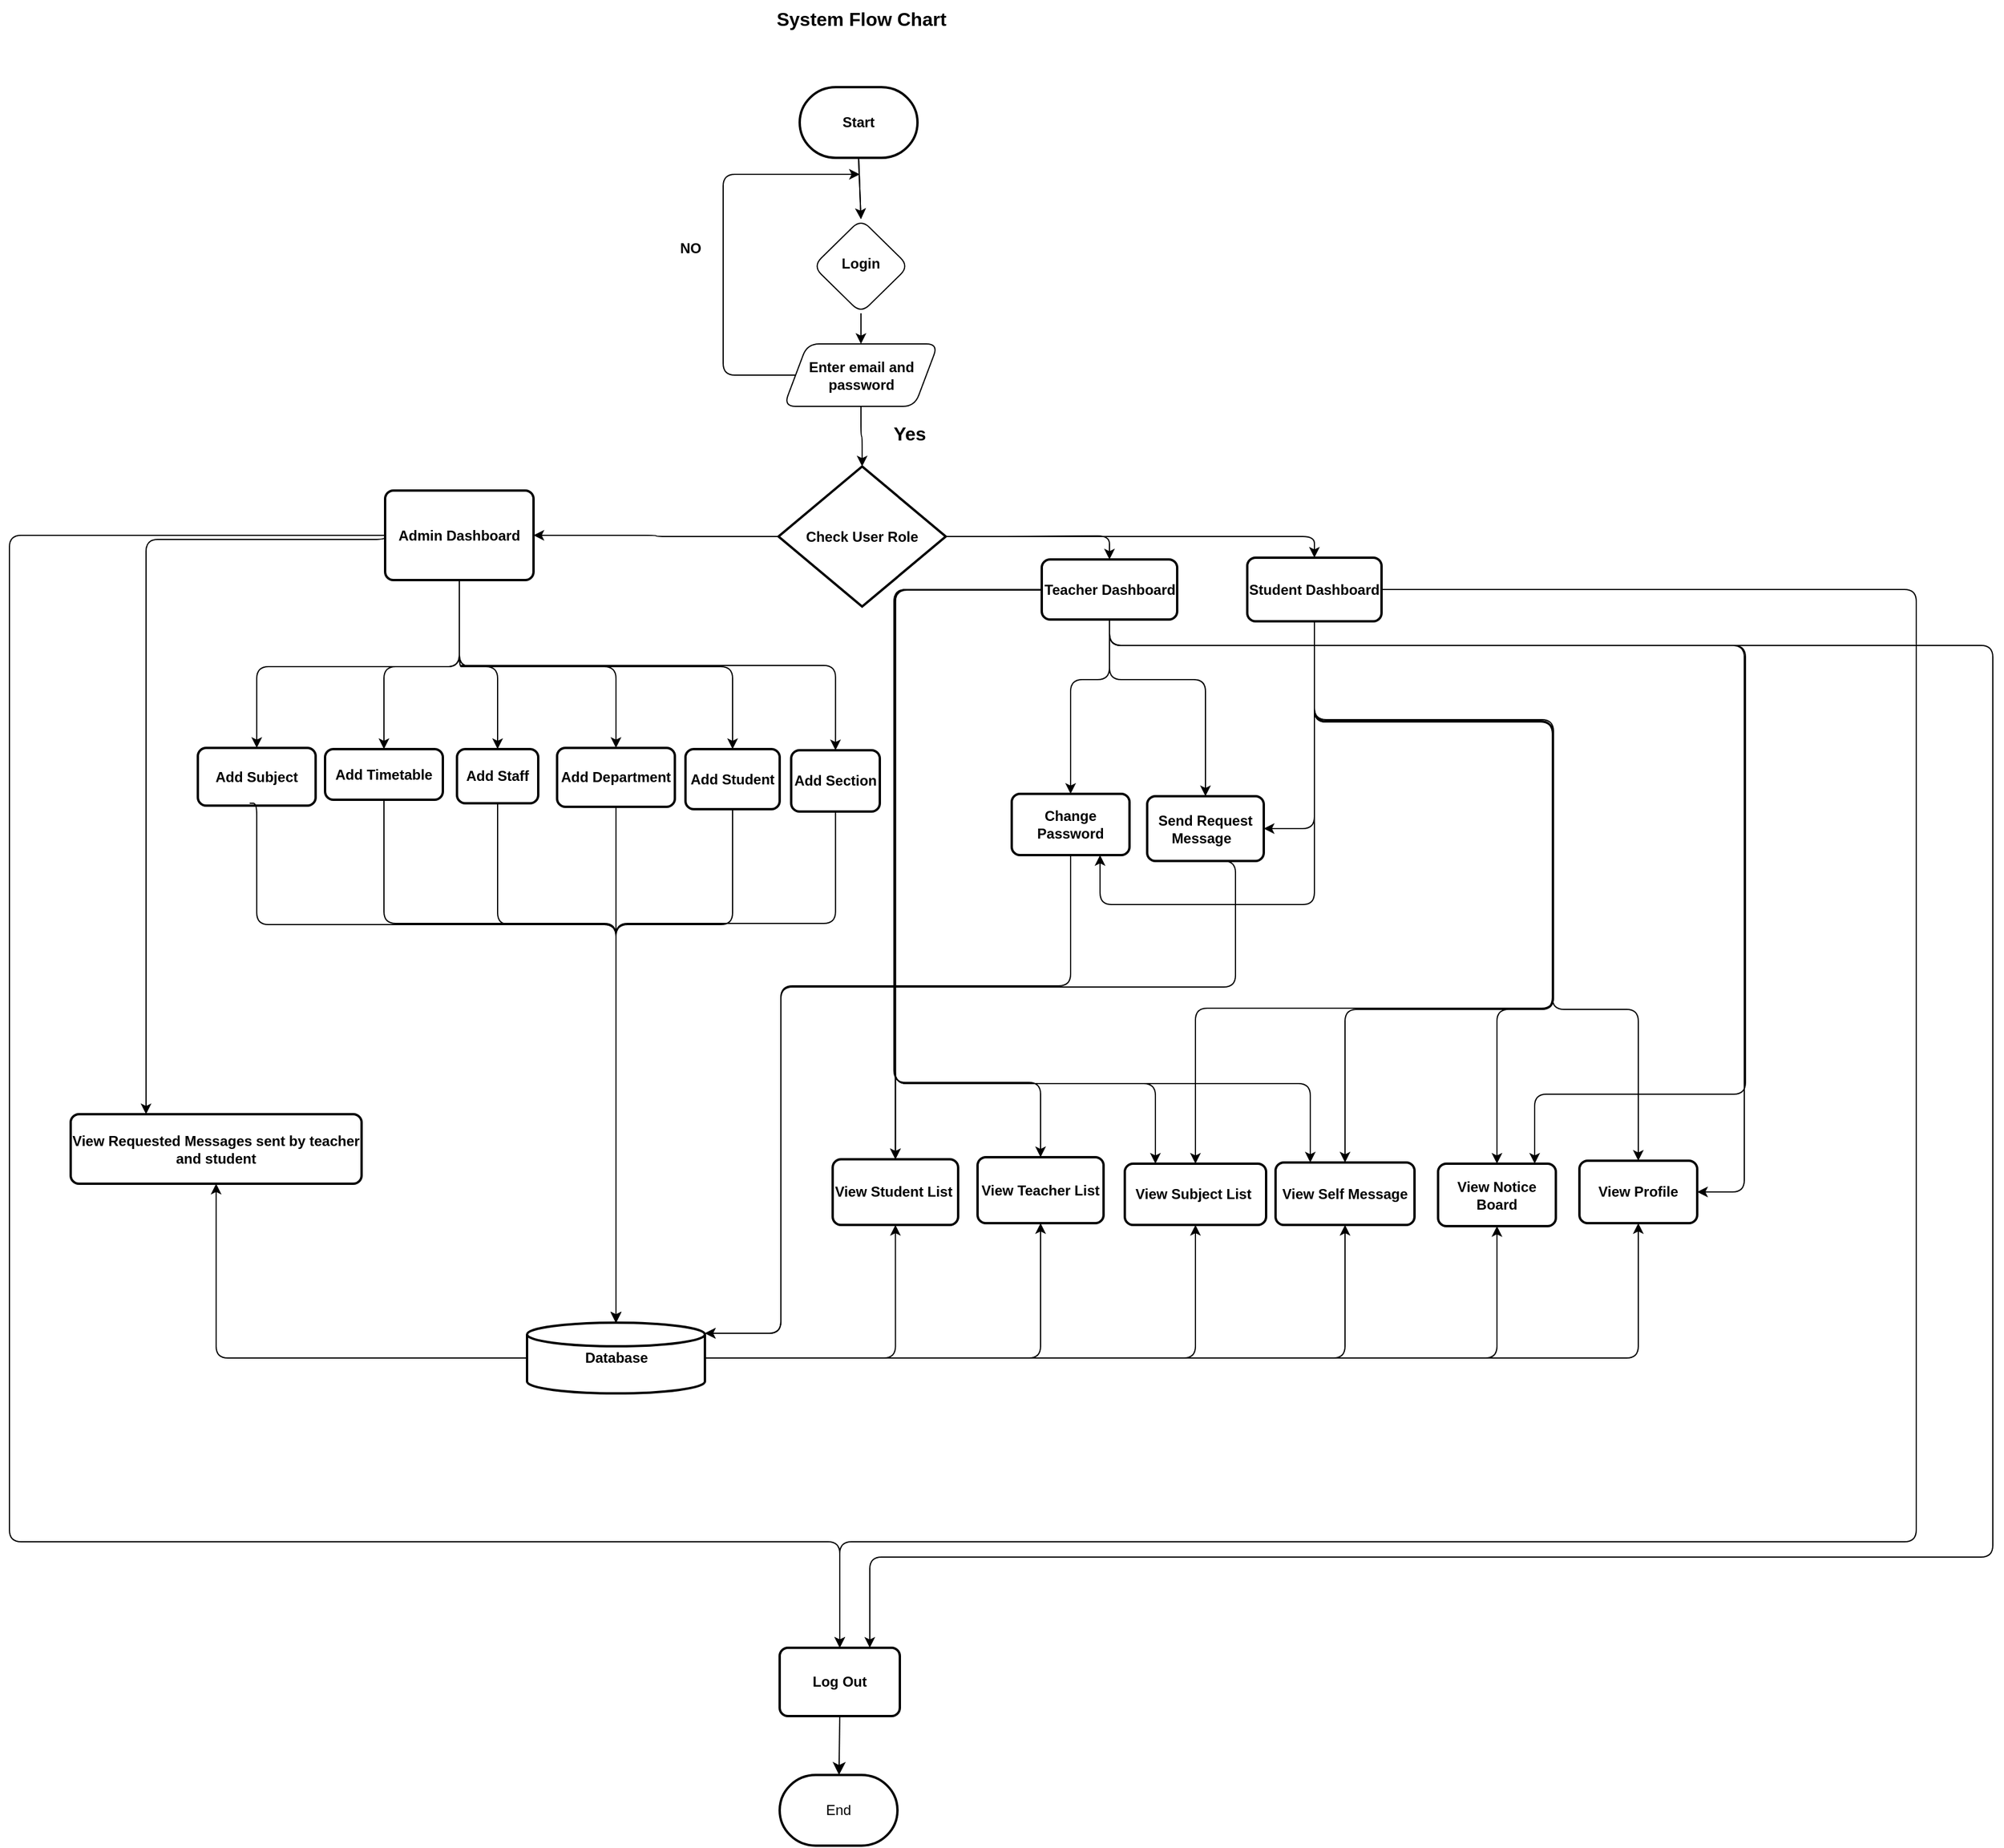 <mxfile version="24.7.12">
  <diagram id="C5RBs43oDa-KdzZeNtuy" name="Page-1">
    <mxGraphModel dx="3491" dy="2249" grid="0" gridSize="10" guides="0" tooltips="1" connect="1" arrows="1" fold="1" page="1" pageScale="1" pageWidth="827" pageHeight="1169" background="#FFFFFF" math="0" shadow="0">
      <root>
        <mxCell id="WIyWlLk6GJQsqaUBKTNV-0" />
        <mxCell id="WIyWlLk6GJQsqaUBKTNV-1" parent="WIyWlLk6GJQsqaUBKTNV-0" />
        <mxCell id="MO0tkaTq0orOsOtcq1J3-275" value="&lt;b&gt;View &lt;/b&gt;&lt;b style=&quot;background-color: initial;&quot;&gt;Notice Board&lt;/b&gt;" style="rounded=1;whiteSpace=wrap;html=1;absoluteArcSize=1;arcSize=14;strokeWidth=2;labelBackgroundColor=none;" parent="WIyWlLk6GJQsqaUBKTNV-1" vertex="1">
          <mxGeometry x="965" y="762" width="100" height="53" as="geometry" />
        </mxCell>
        <mxCell id="MO0tkaTq0orOsOtcq1J3-293" value="&lt;b&gt;Send Request Message&amp;nbsp;&amp;nbsp;&lt;/b&gt;" style="rounded=1;whiteSpace=wrap;html=1;absoluteArcSize=1;arcSize=14;strokeWidth=2;labelBackgroundColor=none;" parent="WIyWlLk6GJQsqaUBKTNV-1" vertex="1">
          <mxGeometry x="718" y="450" width="99" height="55" as="geometry" />
        </mxCell>
        <mxCell id="MO0tkaTq0orOsOtcq1J3-383" value="&lt;b&gt;System Flow Chart&lt;/b&gt;" style="text;html=1;align=center;verticalAlign=middle;resizable=0;points=[];autosize=1;strokeColor=none;fillColor=none;fontSize=16;labelBackgroundColor=none;rounded=1;" parent="WIyWlLk6GJQsqaUBKTNV-1" vertex="1">
          <mxGeometry x="394" y="-226" width="162" height="31" as="geometry" />
        </mxCell>
        <mxCell id="MO0tkaTq0orOsOtcq1J3-417" value="&lt;b&gt;Start&lt;/b&gt;" style="strokeWidth=2;html=1;shape=mxgraph.flowchart.terminator;whiteSpace=wrap;labelBackgroundColor=none;rounded=1;" parent="WIyWlLk6GJQsqaUBKTNV-1" vertex="1">
          <mxGeometry x="423" y="-152" width="100" height="60" as="geometry" />
        </mxCell>
        <mxCell id="MO0tkaTq0orOsOtcq1J3-418" style="edgeStyle=elbowEdgeStyle;rounded=1;orthogonalLoop=1;jettySize=auto;html=1;exitX=0;exitY=0.5;exitDx=0;exitDy=0;labelBackgroundColor=none;fontColor=default;" parent="WIyWlLk6GJQsqaUBKTNV-1" source="sPbHRIbu0C0vhqNKjJ3m-0" edge="1">
          <mxGeometry relative="1" as="geometry">
            <mxPoint x="474" y="-78" as="targetPoint" />
            <Array as="points">
              <mxPoint x="358" y="-7" />
            </Array>
            <mxPoint x="418" y="49" as="sourcePoint" />
          </mxGeometry>
        </mxCell>
        <mxCell id="sPbHRIbu0C0vhqNKjJ3m-26" style="edgeStyle=orthogonalEdgeStyle;rounded=1;orthogonalLoop=1;jettySize=auto;html=1;exitX=0.5;exitY=1;exitDx=0;exitDy=0;labelBackgroundColor=none;fontColor=default;" parent="WIyWlLk6GJQsqaUBKTNV-1" source="sPbHRIbu0C0vhqNKjJ3m-46" target="sPbHRIbu0C0vhqNKjJ3m-16" edge="1">
          <mxGeometry relative="1" as="geometry">
            <Array as="points">
              <mxPoint x="134" y="340" />
              <mxPoint x="-38" y="340" />
            </Array>
          </mxGeometry>
        </mxCell>
        <mxCell id="sPbHRIbu0C0vhqNKjJ3m-50" style="edgeStyle=orthogonalEdgeStyle;rounded=1;orthogonalLoop=1;jettySize=auto;html=1;exitX=0.5;exitY=1;exitDx=0;exitDy=0;entryX=0.5;entryY=0;entryDx=0;entryDy=0;labelBackgroundColor=none;fontColor=default;" parent="WIyWlLk6GJQsqaUBKTNV-1" source="MO0tkaTq0orOsOtcq1J3-419" target="sPbHRIbu0C0vhqNKjJ3m-0" edge="1">
          <mxGeometry relative="1" as="geometry" />
        </mxCell>
        <mxCell id="MO0tkaTq0orOsOtcq1J3-419" value="&lt;b&gt;Login&lt;/b&gt;" style="rhombus;whiteSpace=wrap;html=1;shadow=0;fontFamily=Helvetica;fontSize=12;align=center;strokeWidth=1;spacing=6;spacingTop=-4;labelBackgroundColor=none;rounded=1;" parent="WIyWlLk6GJQsqaUBKTNV-1" vertex="1">
          <mxGeometry x="434.25" y="-40" width="81.5" height="80" as="geometry" />
        </mxCell>
        <mxCell id="MO0tkaTq0orOsOtcq1J3-420" value="&lt;b&gt;NO&lt;/b&gt;" style="text;html=1;align=center;verticalAlign=middle;resizable=0;points=[];autosize=1;strokeColor=none;fillColor=none;labelBackgroundColor=none;rounded=1;" parent="WIyWlLk6GJQsqaUBKTNV-1" vertex="1">
          <mxGeometry x="310" y="-30" width="40" height="30" as="geometry" />
        </mxCell>
        <mxCell id="MO0tkaTq0orOsOtcq1J3-424" value="&lt;b&gt;Yes&lt;/b&gt;" style="text;html=1;align=center;verticalAlign=middle;resizable=0;points=[];autosize=1;strokeColor=none;fillColor=none;fontSize=16;labelBackgroundColor=none;rounded=1;" parent="WIyWlLk6GJQsqaUBKTNV-1" vertex="1">
          <mxGeometry x="490.5" y="127" width="50" height="30" as="geometry" />
        </mxCell>
        <mxCell id="MO0tkaTq0orOsOtcq1J3-426" value="&lt;div&gt;&lt;b&gt;View Requested Messages sent by teacher and student&lt;/b&gt;&lt;/div&gt;" style="rounded=1;whiteSpace=wrap;html=1;absoluteArcSize=1;arcSize=14;strokeWidth=2;labelBackgroundColor=none;" parent="WIyWlLk6GJQsqaUBKTNV-1" vertex="1">
          <mxGeometry x="-196" y="720" width="247" height="59" as="geometry" />
        </mxCell>
        <mxCell id="MO0tkaTq0orOsOtcq1J3-431" value="End" style="strokeWidth=2;html=1;shape=mxgraph.flowchart.terminator;whiteSpace=wrap;labelBackgroundColor=none;rounded=1;" parent="WIyWlLk6GJQsqaUBKTNV-1" vertex="1">
          <mxGeometry x="406" y="1281" width="100" height="60" as="geometry" />
        </mxCell>
        <mxCell id="IdnFITNTBJpxu61mEzwX-0" value="&lt;b&gt;Log Out&lt;/b&gt;" style="rounded=1;whiteSpace=wrap;html=1;absoluteArcSize=1;arcSize=14;strokeWidth=2;labelBackgroundColor=none;" parent="WIyWlLk6GJQsqaUBKTNV-1" vertex="1">
          <mxGeometry x="406" y="1173" width="102" height="58" as="geometry" />
        </mxCell>
        <mxCell id="IdnFITNTBJpxu61mEzwX-1" value="" style="endArrow=classic;html=1;rounded=1;fontSize=12;startSize=8;endSize=8;curved=1;exitX=0.5;exitY=1;exitDx=0;exitDy=0;labelBackgroundColor=none;fontColor=default;" parent="WIyWlLk6GJQsqaUBKTNV-1" source="IdnFITNTBJpxu61mEzwX-0" target="MO0tkaTq0orOsOtcq1J3-431" edge="1">
          <mxGeometry width="50" height="50" relative="1" as="geometry">
            <mxPoint x="516" y="980" as="sourcePoint" />
            <mxPoint x="566" y="930" as="targetPoint" />
          </mxGeometry>
        </mxCell>
        <mxCell id="sPbHRIbu0C0vhqNKjJ3m-0" value="&lt;b&gt;Enter email and password&lt;/b&gt;" style="shape=parallelogram;perimeter=parallelogramPerimeter;whiteSpace=wrap;html=1;fixedSize=1;labelBackgroundColor=none;rounded=1;" parent="WIyWlLk6GJQsqaUBKTNV-1" vertex="1">
          <mxGeometry x="409.5" y="66" width="131" height="53" as="geometry" />
        </mxCell>
        <mxCell id="sPbHRIbu0C0vhqNKjJ3m-1" value="" style="endArrow=classic;html=1;rounded=1;exitX=0.5;exitY=1;exitDx=0;exitDy=0;exitPerimeter=0;entryX=0.5;entryY=0;entryDx=0;entryDy=0;labelBackgroundColor=none;fontColor=default;" parent="WIyWlLk6GJQsqaUBKTNV-1" source="MO0tkaTq0orOsOtcq1J3-417" target="MO0tkaTq0orOsOtcq1J3-419" edge="1">
          <mxGeometry width="50" height="50" relative="1" as="geometry">
            <mxPoint x="598" y="-28" as="sourcePoint" />
            <mxPoint x="648" y="-78" as="targetPoint" />
          </mxGeometry>
        </mxCell>
        <mxCell id="sPbHRIbu0C0vhqNKjJ3m-2" value="" style="endArrow=classic;html=1;rounded=1;entryX=0.5;entryY=0;entryDx=0;entryDy=0;exitX=0.5;exitY=1;exitDx=0;exitDy=0;exitPerimeter=0;labelBackgroundColor=none;fontColor=default;" parent="WIyWlLk6GJQsqaUBKTNV-1" source="MO0tkaTq0orOsOtcq1J3-417" target="MO0tkaTq0orOsOtcq1J3-419" edge="1">
          <mxGeometry width="50" height="50" relative="1" as="geometry">
            <mxPoint x="598" y="42" as="sourcePoint" />
            <mxPoint x="648" y="-8" as="targetPoint" />
          </mxGeometry>
        </mxCell>
        <mxCell id="sPbHRIbu0C0vhqNKjJ3m-16" value="&lt;b&gt;Add Subject&lt;/b&gt;" style="rounded=1;whiteSpace=wrap;html=1;absoluteArcSize=1;arcSize=14;strokeWidth=2;labelBackgroundColor=none;" parent="WIyWlLk6GJQsqaUBKTNV-1" vertex="1">
          <mxGeometry x="-88" y="409" width="100" height="49" as="geometry" />
        </mxCell>
        <mxCell id="sPbHRIbu0C0vhqNKjJ3m-17" value="&lt;b&gt;Change Password&lt;/b&gt;" style="rounded=1;whiteSpace=wrap;html=1;absoluteArcSize=1;arcSize=14;strokeWidth=2;labelBackgroundColor=none;" parent="WIyWlLk6GJQsqaUBKTNV-1" vertex="1">
          <mxGeometry x="603" y="448" width="100" height="52" as="geometry" />
        </mxCell>
        <mxCell id="sPbHRIbu0C0vhqNKjJ3m-39" style="edgeStyle=orthogonalEdgeStyle;rounded=1;orthogonalLoop=1;jettySize=auto;html=1;exitX=1;exitY=0.5;exitDx=0;exitDy=0;exitPerimeter=0;entryX=0.5;entryY=1;entryDx=0;entryDy=0;labelBackgroundColor=none;fontColor=default;" parent="WIyWlLk6GJQsqaUBKTNV-1" source="sPbHRIbu0C0vhqNKjJ3m-18" target="sPbHRIbu0C0vhqNKjJ3m-24" edge="1">
          <mxGeometry relative="1" as="geometry" />
        </mxCell>
        <mxCell id="sPbHRIbu0C0vhqNKjJ3m-40" style="edgeStyle=orthogonalEdgeStyle;rounded=1;orthogonalLoop=1;jettySize=auto;html=1;exitX=0;exitY=0.5;exitDx=0;exitDy=0;exitPerimeter=0;entryX=0.5;entryY=1;entryDx=0;entryDy=0;labelBackgroundColor=none;fontColor=default;" parent="WIyWlLk6GJQsqaUBKTNV-1" source="sPbHRIbu0C0vhqNKjJ3m-18" target="MO0tkaTq0orOsOtcq1J3-426" edge="1">
          <mxGeometry relative="1" as="geometry" />
        </mxCell>
        <mxCell id="sPbHRIbu0C0vhqNKjJ3m-70" style="edgeStyle=orthogonalEdgeStyle;rounded=1;orthogonalLoop=1;jettySize=auto;html=1;exitX=1;exitY=0.5;exitDx=0;exitDy=0;exitPerimeter=0;entryX=0.5;entryY=1;entryDx=0;entryDy=0;labelBackgroundColor=none;fontColor=default;" parent="WIyWlLk6GJQsqaUBKTNV-1" source="sPbHRIbu0C0vhqNKjJ3m-18" target="sPbHRIbu0C0vhqNKjJ3m-42" edge="1">
          <mxGeometry relative="1" as="geometry" />
        </mxCell>
        <mxCell id="sPbHRIbu0C0vhqNKjJ3m-71" style="edgeStyle=orthogonalEdgeStyle;rounded=1;orthogonalLoop=1;jettySize=auto;html=1;exitX=1;exitY=0.5;exitDx=0;exitDy=0;exitPerimeter=0;entryX=0.5;entryY=1;entryDx=0;entryDy=0;labelBackgroundColor=none;fontColor=default;" parent="WIyWlLk6GJQsqaUBKTNV-1" source="sPbHRIbu0C0vhqNKjJ3m-18" target="sPbHRIbu0C0vhqNKjJ3m-43" edge="1">
          <mxGeometry relative="1" as="geometry" />
        </mxCell>
        <mxCell id="sPbHRIbu0C0vhqNKjJ3m-72" style="edgeStyle=orthogonalEdgeStyle;rounded=1;orthogonalLoop=1;jettySize=auto;html=1;exitX=1;exitY=0.5;exitDx=0;exitDy=0;exitPerimeter=0;entryX=0.5;entryY=1;entryDx=0;entryDy=0;labelBackgroundColor=none;fontColor=default;" parent="WIyWlLk6GJQsqaUBKTNV-1" source="sPbHRIbu0C0vhqNKjJ3m-18" target="MO0tkaTq0orOsOtcq1J3-275" edge="1">
          <mxGeometry relative="1" as="geometry" />
        </mxCell>
        <mxCell id="sPbHRIbu0C0vhqNKjJ3m-73" style="edgeStyle=orthogonalEdgeStyle;rounded=1;orthogonalLoop=1;jettySize=auto;html=1;exitX=1;exitY=0.5;exitDx=0;exitDy=0;exitPerimeter=0;entryX=0.5;entryY=1;entryDx=0;entryDy=0;labelBackgroundColor=none;fontColor=default;" parent="WIyWlLk6GJQsqaUBKTNV-1" source="sPbHRIbu0C0vhqNKjJ3m-18" target="sPbHRIbu0C0vhqNKjJ3m-44" edge="1">
          <mxGeometry relative="1" as="geometry" />
        </mxCell>
        <mxCell id="sPbHRIbu0C0vhqNKjJ3m-18" value="&lt;b&gt;Database&lt;/b&gt;" style="strokeWidth=2;html=1;shape=mxgraph.flowchart.database;whiteSpace=wrap;labelBackgroundColor=none;rounded=1;" parent="WIyWlLk6GJQsqaUBKTNV-1" vertex="1">
          <mxGeometry x="191.5" y="897" width="151" height="60" as="geometry" />
        </mxCell>
        <mxCell id="sPbHRIbu0C0vhqNKjJ3m-19" value="&lt;b&gt;Add Department&lt;/b&gt;" style="rounded=1;whiteSpace=wrap;html=1;absoluteArcSize=1;arcSize=14;strokeWidth=2;labelBackgroundColor=none;" parent="WIyWlLk6GJQsqaUBKTNV-1" vertex="1">
          <mxGeometry x="217" y="409" width="100" height="50" as="geometry" />
        </mxCell>
        <mxCell id="sPbHRIbu0C0vhqNKjJ3m-20" value="&lt;b&gt;Add Timetable&lt;/b&gt;" style="rounded=1;whiteSpace=wrap;html=1;absoluteArcSize=1;arcSize=14;strokeWidth=2;labelBackgroundColor=none;" parent="WIyWlLk6GJQsqaUBKTNV-1" vertex="1">
          <mxGeometry x="20" y="410" width="100" height="43" as="geometry" />
        </mxCell>
        <mxCell id="sPbHRIbu0C0vhqNKjJ3m-21" value="&lt;b&gt;Add Student&lt;/b&gt;" style="rounded=1;whiteSpace=wrap;html=1;absoluteArcSize=1;arcSize=14;strokeWidth=2;labelBackgroundColor=none;" parent="WIyWlLk6GJQsqaUBKTNV-1" vertex="1">
          <mxGeometry x="326" y="410" width="80" height="51" as="geometry" />
        </mxCell>
        <mxCell id="sPbHRIbu0C0vhqNKjJ3m-22" value="&lt;b&gt;Add Section&lt;/b&gt;" style="rounded=1;whiteSpace=wrap;html=1;absoluteArcSize=1;arcSize=14;strokeWidth=2;labelBackgroundColor=none;" parent="WIyWlLk6GJQsqaUBKTNV-1" vertex="1">
          <mxGeometry x="415.75" y="411" width="75.25" height="52" as="geometry" />
        </mxCell>
        <mxCell id="sPbHRIbu0C0vhqNKjJ3m-23" value="&lt;b&gt;Add Staff&lt;/b&gt;" style="rounded=1;whiteSpace=wrap;html=1;absoluteArcSize=1;arcSize=14;strokeWidth=2;labelBackgroundColor=none;" parent="WIyWlLk6GJQsqaUBKTNV-1" vertex="1">
          <mxGeometry x="132" y="410" width="69" height="46" as="geometry" />
        </mxCell>
        <mxCell id="sPbHRIbu0C0vhqNKjJ3m-24" value="&lt;b&gt;View Student List&amp;nbsp;&lt;/b&gt;" style="rounded=1;whiteSpace=wrap;html=1;absoluteArcSize=1;arcSize=14;strokeWidth=2;labelBackgroundColor=none;" parent="WIyWlLk6GJQsqaUBKTNV-1" vertex="1">
          <mxGeometry x="451" y="758.25" width="106.5" height="55.75" as="geometry" />
        </mxCell>
        <mxCell id="sPbHRIbu0C0vhqNKjJ3m-25" value="&lt;b&gt;View Teacher List&lt;/b&gt;" style="rounded=1;whiteSpace=wrap;html=1;absoluteArcSize=1;arcSize=14;strokeWidth=2;labelBackgroundColor=none;" parent="WIyWlLk6GJQsqaUBKTNV-1" vertex="1">
          <mxGeometry x="574" y="756.5" width="107" height="56" as="geometry" />
        </mxCell>
        <mxCell id="sPbHRIbu0C0vhqNKjJ3m-27" value="" style="endArrow=classic;html=1;rounded=1;entryX=0.5;entryY=0;entryDx=0;entryDy=0;exitX=0.5;exitY=1;exitDx=0;exitDy=0;edgeStyle=orthogonalEdgeStyle;labelBackgroundColor=none;fontColor=default;" parent="WIyWlLk6GJQsqaUBKTNV-1" source="sPbHRIbu0C0vhqNKjJ3m-46" target="sPbHRIbu0C0vhqNKjJ3m-21" edge="1">
          <mxGeometry width="50" height="50" relative="1" as="geometry">
            <mxPoint x="362" y="356" as="sourcePoint" />
            <mxPoint x="412" y="306" as="targetPoint" />
            <Array as="points">
              <mxPoint x="137" y="340" />
              <mxPoint x="404" y="340" />
            </Array>
          </mxGeometry>
        </mxCell>
        <mxCell id="sPbHRIbu0C0vhqNKjJ3m-28" value="" style="endArrow=classic;html=1;rounded=1;entryX=0.5;entryY=0;entryDx=0;entryDy=0;exitX=0.5;exitY=1;exitDx=0;exitDy=0;edgeStyle=orthogonalEdgeStyle;labelBackgroundColor=none;fontColor=default;" parent="WIyWlLk6GJQsqaUBKTNV-1" source="sPbHRIbu0C0vhqNKjJ3m-46" target="sPbHRIbu0C0vhqNKjJ3m-22" edge="1">
          <mxGeometry width="50" height="50" relative="1" as="geometry">
            <mxPoint x="387" y="366" as="sourcePoint" />
            <mxPoint x="437" y="316" as="targetPoint" />
            <Array as="points">
              <mxPoint x="137" y="339" />
              <mxPoint x="531" y="339" />
            </Array>
          </mxGeometry>
        </mxCell>
        <mxCell id="sPbHRIbu0C0vhqNKjJ3m-29" value="" style="endArrow=classic;html=1;rounded=1;entryX=0.5;entryY=0;entryDx=0;entryDy=0;exitX=0.5;exitY=1;exitDx=0;exitDy=0;edgeStyle=orthogonalEdgeStyle;labelBackgroundColor=none;fontColor=default;" parent="WIyWlLk6GJQsqaUBKTNV-1" source="sPbHRIbu0C0vhqNKjJ3m-46" target="sPbHRIbu0C0vhqNKjJ3m-20" edge="1">
          <mxGeometry width="50" height="50" relative="1" as="geometry">
            <mxPoint x="-26" y="323" as="sourcePoint" />
            <mxPoint x="24" y="273" as="targetPoint" />
            <Array as="points">
              <mxPoint x="134" y="340" />
              <mxPoint x="70" y="340" />
            </Array>
          </mxGeometry>
        </mxCell>
        <mxCell id="sPbHRIbu0C0vhqNKjJ3m-30" value="" style="endArrow=classic;html=1;rounded=1;entryX=0.5;entryY=0;entryDx=0;entryDy=0;exitX=0.5;exitY=1;exitDx=0;exitDy=0;edgeStyle=orthogonalEdgeStyle;labelBackgroundColor=none;fontColor=default;" parent="WIyWlLk6GJQsqaUBKTNV-1" source="sPbHRIbu0C0vhqNKjJ3m-46" target="sPbHRIbu0C0vhqNKjJ3m-23" edge="1">
          <mxGeometry width="50" height="50" relative="1" as="geometry">
            <mxPoint x="-57" y="351" as="sourcePoint" />
            <mxPoint x="-7" y="301" as="targetPoint" />
            <Array as="points">
              <mxPoint x="134" y="340" />
              <mxPoint x="167" y="340" />
            </Array>
          </mxGeometry>
        </mxCell>
        <mxCell id="sPbHRIbu0C0vhqNKjJ3m-31" value="" style="endArrow=classic;html=1;rounded=1;entryX=0.5;entryY=0;entryDx=0;entryDy=0;exitX=0.5;exitY=1;exitDx=0;exitDy=0;edgeStyle=orthogonalEdgeStyle;labelBackgroundColor=none;fontColor=default;" parent="WIyWlLk6GJQsqaUBKTNV-1" source="sPbHRIbu0C0vhqNKjJ3m-46" target="sPbHRIbu0C0vhqNKjJ3m-19" edge="1">
          <mxGeometry width="50" height="50" relative="1" as="geometry">
            <mxPoint x="-110" y="324" as="sourcePoint" />
            <mxPoint x="-60" y="274" as="targetPoint" />
            <Array as="points">
              <mxPoint x="134" y="340" />
              <mxPoint x="267" y="340" />
            </Array>
          </mxGeometry>
        </mxCell>
        <mxCell id="sPbHRIbu0C0vhqNKjJ3m-32" value="" style="endArrow=classic;html=1;rounded=1;exitX=0.44;exitY=0.959;exitDx=0;exitDy=0;exitPerimeter=0;entryX=0.5;entryY=0;entryDx=0;entryDy=0;entryPerimeter=0;edgeStyle=orthogonalEdgeStyle;labelBackgroundColor=none;fontColor=default;" parent="WIyWlLk6GJQsqaUBKTNV-1" source="sPbHRIbu0C0vhqNKjJ3m-16" target="sPbHRIbu0C0vhqNKjJ3m-18" edge="1">
          <mxGeometry width="50" height="50" relative="1" as="geometry">
            <mxPoint x="-57" y="562" as="sourcePoint" />
            <mxPoint x="-7" y="512" as="targetPoint" />
            <Array as="points">
              <mxPoint x="-38" y="456" />
              <mxPoint x="-38" y="559" />
              <mxPoint x="267" y="559" />
            </Array>
          </mxGeometry>
        </mxCell>
        <mxCell id="sPbHRIbu0C0vhqNKjJ3m-34" style="rounded=1;orthogonalLoop=1;jettySize=auto;html=1;exitX=0.5;exitY=1;exitDx=0;exitDy=0;entryX=0.5;entryY=0;entryDx=0;entryDy=0;entryPerimeter=0;labelBackgroundColor=none;fontColor=default;" parent="WIyWlLk6GJQsqaUBKTNV-1" source="sPbHRIbu0C0vhqNKjJ3m-19" target="sPbHRIbu0C0vhqNKjJ3m-18" edge="1">
          <mxGeometry relative="1" as="geometry" />
        </mxCell>
        <mxCell id="sPbHRIbu0C0vhqNKjJ3m-35" style="edgeStyle=orthogonalEdgeStyle;rounded=1;orthogonalLoop=1;jettySize=auto;html=1;exitX=0.5;exitY=1;exitDx=0;exitDy=0;entryX=0.5;entryY=0;entryDx=0;entryDy=0;entryPerimeter=0;labelBackgroundColor=none;fontColor=default;" parent="WIyWlLk6GJQsqaUBKTNV-1" source="sPbHRIbu0C0vhqNKjJ3m-20" target="sPbHRIbu0C0vhqNKjJ3m-18" edge="1">
          <mxGeometry relative="1" as="geometry">
            <Array as="points">
              <mxPoint x="70" y="558" />
              <mxPoint x="267" y="558" />
            </Array>
          </mxGeometry>
        </mxCell>
        <mxCell id="sPbHRIbu0C0vhqNKjJ3m-36" style="edgeStyle=orthogonalEdgeStyle;rounded=1;orthogonalLoop=1;jettySize=auto;html=1;exitX=0.5;exitY=1;exitDx=0;exitDy=0;entryX=0.5;entryY=0;entryDx=0;entryDy=0;entryPerimeter=0;labelBackgroundColor=none;fontColor=default;" parent="WIyWlLk6GJQsqaUBKTNV-1" source="sPbHRIbu0C0vhqNKjJ3m-23" target="sPbHRIbu0C0vhqNKjJ3m-18" edge="1">
          <mxGeometry relative="1" as="geometry">
            <Array as="points">
              <mxPoint x="167" y="559" />
              <mxPoint x="267" y="559" />
            </Array>
          </mxGeometry>
        </mxCell>
        <mxCell id="sPbHRIbu0C0vhqNKjJ3m-37" style="edgeStyle=orthogonalEdgeStyle;rounded=1;orthogonalLoop=1;jettySize=auto;html=1;exitX=0.5;exitY=1;exitDx=0;exitDy=0;entryX=0.5;entryY=0;entryDx=0;entryDy=0;entryPerimeter=0;labelBackgroundColor=none;fontColor=default;" parent="WIyWlLk6GJQsqaUBKTNV-1" source="sPbHRIbu0C0vhqNKjJ3m-21" target="sPbHRIbu0C0vhqNKjJ3m-18" edge="1">
          <mxGeometry relative="1" as="geometry">
            <Array as="points">
              <mxPoint x="366" y="559" />
              <mxPoint x="267" y="559" />
            </Array>
          </mxGeometry>
        </mxCell>
        <mxCell id="sPbHRIbu0C0vhqNKjJ3m-38" style="edgeStyle=orthogonalEdgeStyle;rounded=1;orthogonalLoop=1;jettySize=auto;html=1;exitX=0.5;exitY=1;exitDx=0;exitDy=0;entryX=0.5;entryY=0;entryDx=0;entryDy=0;entryPerimeter=0;labelBackgroundColor=none;fontColor=default;" parent="WIyWlLk6GJQsqaUBKTNV-1" source="sPbHRIbu0C0vhqNKjJ3m-22" target="sPbHRIbu0C0vhqNKjJ3m-18" edge="1">
          <mxGeometry relative="1" as="geometry">
            <Array as="points">
              <mxPoint x="453" y="558" />
              <mxPoint x="267" y="558" />
            </Array>
          </mxGeometry>
        </mxCell>
        <mxCell id="sPbHRIbu0C0vhqNKjJ3m-42" value="&lt;b&gt;View Subject List&amp;nbsp;&lt;/b&gt;" style="rounded=1;whiteSpace=wrap;html=1;absoluteArcSize=1;arcSize=14;strokeWidth=2;labelBackgroundColor=none;" parent="WIyWlLk6GJQsqaUBKTNV-1" vertex="1">
          <mxGeometry x="699" y="762" width="120" height="52" as="geometry" />
        </mxCell>
        <mxCell id="sPbHRIbu0C0vhqNKjJ3m-43" value="&lt;b&gt;View Self Message&lt;/b&gt;" style="rounded=1;whiteSpace=wrap;html=1;absoluteArcSize=1;arcSize=14;strokeWidth=2;labelBackgroundColor=none;" parent="WIyWlLk6GJQsqaUBKTNV-1" vertex="1">
          <mxGeometry x="827" y="761" width="118" height="53" as="geometry" />
        </mxCell>
        <mxCell id="sPbHRIbu0C0vhqNKjJ3m-44" value="&lt;b&gt;View Profile&lt;/b&gt;" style="rounded=1;whiteSpace=wrap;html=1;absoluteArcSize=1;arcSize=14;strokeWidth=2;labelBackgroundColor=none;" parent="WIyWlLk6GJQsqaUBKTNV-1" vertex="1">
          <mxGeometry x="1085" y="759.5" width="100" height="53" as="geometry" />
        </mxCell>
        <mxCell id="sPbHRIbu0C0vhqNKjJ3m-45" value="" style="endArrow=classic;html=1;rounded=1;entryX=0.5;entryY=1;entryDx=0;entryDy=0;exitX=1;exitY=0.5;exitDx=0;exitDy=0;exitPerimeter=0;edgeStyle=orthogonalEdgeStyle;labelBackgroundColor=none;fontColor=default;" parent="WIyWlLk6GJQsqaUBKTNV-1" source="sPbHRIbu0C0vhqNKjJ3m-18" target="sPbHRIbu0C0vhqNKjJ3m-25" edge="1">
          <mxGeometry width="50" height="50" relative="1" as="geometry">
            <mxPoint x="70" y="956" as="sourcePoint" />
            <mxPoint x="120" y="906" as="targetPoint" />
          </mxGeometry>
        </mxCell>
        <mxCell id="sPbHRIbu0C0vhqNKjJ3m-69" style="edgeStyle=orthogonalEdgeStyle;rounded=1;orthogonalLoop=1;jettySize=auto;html=1;exitX=0;exitY=0.5;exitDx=0;exitDy=0;labelBackgroundColor=none;fontColor=default;" parent="WIyWlLk6GJQsqaUBKTNV-1" source="sPbHRIbu0C0vhqNKjJ3m-46" target="MO0tkaTq0orOsOtcq1J3-426" edge="1">
          <mxGeometry relative="1" as="geometry">
            <Array as="points">
              <mxPoint x="71" y="232" />
              <mxPoint x="-132" y="232" />
            </Array>
          </mxGeometry>
        </mxCell>
        <mxCell id="sPbHRIbu0C0vhqNKjJ3m-90" style="edgeStyle=orthogonalEdgeStyle;rounded=1;orthogonalLoop=1;jettySize=auto;html=1;exitX=0;exitY=0.5;exitDx=0;exitDy=0;labelBackgroundColor=none;fontColor=default;" parent="WIyWlLk6GJQsqaUBKTNV-1" source="sPbHRIbu0C0vhqNKjJ3m-46" target="IdnFITNTBJpxu61mEzwX-0" edge="1">
          <mxGeometry relative="1" as="geometry">
            <Array as="points">
              <mxPoint x="-248" y="229" />
              <mxPoint x="-248" y="1083" />
              <mxPoint x="457" y="1083" />
            </Array>
          </mxGeometry>
        </mxCell>
        <mxCell id="sPbHRIbu0C0vhqNKjJ3m-46" value="&lt;b&gt;Admin Dashboard&lt;/b&gt;" style="rounded=1;whiteSpace=wrap;html=1;absoluteArcSize=1;arcSize=14;strokeWidth=2;labelBackgroundColor=none;" parent="WIyWlLk6GJQsqaUBKTNV-1" vertex="1">
          <mxGeometry x="71" y="190.5" width="126" height="76" as="geometry" />
        </mxCell>
        <mxCell id="sPbHRIbu0C0vhqNKjJ3m-66" style="edgeStyle=orthogonalEdgeStyle;rounded=1;orthogonalLoop=1;jettySize=auto;html=1;exitX=0.5;exitY=1;exitDx=0;exitDy=0;entryX=0.5;entryY=0;entryDx=0;entryDy=0;labelBackgroundColor=none;fontColor=default;" parent="WIyWlLk6GJQsqaUBKTNV-1" source="sPbHRIbu0C0vhqNKjJ3m-47" target="MO0tkaTq0orOsOtcq1J3-293" edge="1">
          <mxGeometry relative="1" as="geometry">
            <Array as="points">
              <mxPoint x="686" y="351" />
              <mxPoint x="768" y="351" />
            </Array>
          </mxGeometry>
        </mxCell>
        <mxCell id="sPbHRIbu0C0vhqNKjJ3m-67" style="edgeStyle=orthogonalEdgeStyle;rounded=1;orthogonalLoop=1;jettySize=auto;html=1;exitX=0;exitY=0.5;exitDx=0;exitDy=0;entryX=0.5;entryY=0;entryDx=0;entryDy=0;labelBackgroundColor=none;fontColor=default;" parent="WIyWlLk6GJQsqaUBKTNV-1" source="sPbHRIbu0C0vhqNKjJ3m-47" target="sPbHRIbu0C0vhqNKjJ3m-24" edge="1">
          <mxGeometry relative="1" as="geometry">
            <Array as="points">
              <mxPoint x="504" y="274" />
            </Array>
          </mxGeometry>
        </mxCell>
        <mxCell id="sPbHRIbu0C0vhqNKjJ3m-68" style="edgeStyle=orthogonalEdgeStyle;rounded=1;orthogonalLoop=1;jettySize=auto;html=1;exitX=0;exitY=0.5;exitDx=0;exitDy=0;entryX=0.5;entryY=0;entryDx=0;entryDy=0;labelBackgroundColor=none;fontColor=default;" parent="WIyWlLk6GJQsqaUBKTNV-1" source="sPbHRIbu0C0vhqNKjJ3m-47" target="sPbHRIbu0C0vhqNKjJ3m-25" edge="1">
          <mxGeometry relative="1" as="geometry">
            <Array as="points">
              <mxPoint x="503" y="275" />
              <mxPoint x="503" y="693" />
              <mxPoint x="628" y="693" />
            </Array>
          </mxGeometry>
        </mxCell>
        <mxCell id="sPbHRIbu0C0vhqNKjJ3m-76" style="edgeStyle=orthogonalEdgeStyle;rounded=1;orthogonalLoop=1;jettySize=auto;html=1;exitX=0.5;exitY=1;exitDx=0;exitDy=0;labelBackgroundColor=none;fontColor=default;" parent="WIyWlLk6GJQsqaUBKTNV-1" source="sPbHRIbu0C0vhqNKjJ3m-47" target="sPbHRIbu0C0vhqNKjJ3m-17" edge="1">
          <mxGeometry relative="1" as="geometry">
            <Array as="points">
              <mxPoint x="686" y="351" />
              <mxPoint x="653" y="351" />
            </Array>
          </mxGeometry>
        </mxCell>
        <mxCell id="sPbHRIbu0C0vhqNKjJ3m-83" style="edgeStyle=orthogonalEdgeStyle;rounded=1;orthogonalLoop=1;jettySize=auto;html=1;exitX=0.5;exitY=1;exitDx=0;exitDy=0;entryX=1;entryY=0.5;entryDx=0;entryDy=0;labelBackgroundColor=none;fontColor=default;" parent="WIyWlLk6GJQsqaUBKTNV-1" source="sPbHRIbu0C0vhqNKjJ3m-47" target="sPbHRIbu0C0vhqNKjJ3m-44" edge="1">
          <mxGeometry relative="1" as="geometry">
            <Array as="points">
              <mxPoint x="686" y="322" />
              <mxPoint x="1225" y="322" />
              <mxPoint x="1225" y="786" />
            </Array>
          </mxGeometry>
        </mxCell>
        <mxCell id="sPbHRIbu0C0vhqNKjJ3m-85" style="edgeStyle=orthogonalEdgeStyle;rounded=1;orthogonalLoop=1;jettySize=auto;html=1;exitX=0.5;exitY=1;exitDx=0;exitDy=0;entryX=0.5;entryY=0;entryDx=0;entryDy=0;labelBackgroundColor=none;fontColor=default;" parent="WIyWlLk6GJQsqaUBKTNV-1" source="sPbHRIbu0C0vhqNKjJ3m-47" target="sPbHRIbu0C0vhqNKjJ3m-24" edge="1">
          <mxGeometry relative="1" as="geometry">
            <Array as="points">
              <mxPoint x="686" y="275" />
              <mxPoint x="504" y="275" />
            </Array>
          </mxGeometry>
        </mxCell>
        <mxCell id="sPbHRIbu0C0vhqNKjJ3m-88" style="edgeStyle=orthogonalEdgeStyle;rounded=1;orthogonalLoop=1;jettySize=auto;html=1;exitX=0;exitY=0.5;exitDx=0;exitDy=0;labelBackgroundColor=none;fontColor=default;" parent="WIyWlLk6GJQsqaUBKTNV-1" source="sPbHRIbu0C0vhqNKjJ3m-47" target="sPbHRIbu0C0vhqNKjJ3m-42" edge="1">
          <mxGeometry relative="1" as="geometry">
            <Array as="points">
              <mxPoint x="504" y="275" />
              <mxPoint x="504" y="694" />
              <mxPoint x="725" y="694" />
            </Array>
          </mxGeometry>
        </mxCell>
        <mxCell id="sPbHRIbu0C0vhqNKjJ3m-89" style="edgeStyle=orthogonalEdgeStyle;rounded=1;orthogonalLoop=1;jettySize=auto;html=1;exitX=0;exitY=0.5;exitDx=0;exitDy=0;entryX=0.25;entryY=0;entryDx=0;entryDy=0;labelBackgroundColor=none;fontColor=default;" parent="WIyWlLk6GJQsqaUBKTNV-1" source="sPbHRIbu0C0vhqNKjJ3m-47" target="sPbHRIbu0C0vhqNKjJ3m-43" edge="1">
          <mxGeometry relative="1" as="geometry">
            <Array as="points">
              <mxPoint x="504" y="275" />
              <mxPoint x="504" y="694" />
              <mxPoint x="857" y="694" />
            </Array>
          </mxGeometry>
        </mxCell>
        <mxCell id="sPbHRIbu0C0vhqNKjJ3m-92" style="edgeStyle=orthogonalEdgeStyle;rounded=1;orthogonalLoop=1;jettySize=auto;html=1;exitX=0.5;exitY=1;exitDx=0;exitDy=0;entryX=0.75;entryY=0;entryDx=0;entryDy=0;labelBackgroundColor=none;fontColor=default;" parent="WIyWlLk6GJQsqaUBKTNV-1" source="sPbHRIbu0C0vhqNKjJ3m-47" target="IdnFITNTBJpxu61mEzwX-0" edge="1">
          <mxGeometry relative="1" as="geometry">
            <Array as="points">
              <mxPoint x="686" y="322" />
              <mxPoint x="1436" y="322" />
              <mxPoint x="1436" y="1096" />
              <mxPoint x="483" y="1096" />
            </Array>
          </mxGeometry>
        </mxCell>
        <mxCell id="sPbHRIbu0C0vhqNKjJ3m-47" value="&lt;b&gt;Teacher Dashboard&lt;/b&gt;" style="rounded=1;whiteSpace=wrap;html=1;absoluteArcSize=1;arcSize=14;strokeWidth=2;labelBackgroundColor=none;" parent="WIyWlLk6GJQsqaUBKTNV-1" vertex="1">
          <mxGeometry x="628.5" y="249" width="115" height="51" as="geometry" />
        </mxCell>
        <mxCell id="sPbHRIbu0C0vhqNKjJ3m-64" style="edgeStyle=orthogonalEdgeStyle;rounded=1;orthogonalLoop=1;jettySize=auto;html=1;exitX=0.5;exitY=1;exitDx=0;exitDy=0;entryX=1;entryY=0.5;entryDx=0;entryDy=0;labelBackgroundColor=none;fontColor=default;" parent="WIyWlLk6GJQsqaUBKTNV-1" source="sPbHRIbu0C0vhqNKjJ3m-48" target="MO0tkaTq0orOsOtcq1J3-293" edge="1">
          <mxGeometry relative="1" as="geometry">
            <Array as="points">
              <mxPoint x="860" y="478" />
            </Array>
          </mxGeometry>
        </mxCell>
        <mxCell id="sPbHRIbu0C0vhqNKjJ3m-77" style="edgeStyle=orthogonalEdgeStyle;rounded=1;orthogonalLoop=1;jettySize=auto;html=1;exitX=0.5;exitY=1;exitDx=0;exitDy=0;labelBackgroundColor=none;fontColor=default;" parent="WIyWlLk6GJQsqaUBKTNV-1" source="sPbHRIbu0C0vhqNKjJ3m-48" target="sPbHRIbu0C0vhqNKjJ3m-42" edge="1">
          <mxGeometry relative="1" as="geometry">
            <Array as="points">
              <mxPoint x="860" y="387" />
              <mxPoint x="1063" y="387" />
              <mxPoint x="1063" y="630" />
              <mxPoint x="759" y="630" />
            </Array>
          </mxGeometry>
        </mxCell>
        <mxCell id="sPbHRIbu0C0vhqNKjJ3m-78" style="edgeStyle=orthogonalEdgeStyle;rounded=1;orthogonalLoop=1;jettySize=auto;html=1;exitX=0.5;exitY=1;exitDx=0;exitDy=0;entryX=0.5;entryY=0;entryDx=0;entryDy=0;labelBackgroundColor=none;fontColor=default;" parent="WIyWlLk6GJQsqaUBKTNV-1" source="sPbHRIbu0C0vhqNKjJ3m-48" target="sPbHRIbu0C0vhqNKjJ3m-43" edge="1">
          <mxGeometry relative="1" as="geometry">
            <Array as="points">
              <mxPoint x="860" y="387" />
              <mxPoint x="1062" y="387" />
              <mxPoint x="1062" y="631" />
              <mxPoint x="886" y="631" />
            </Array>
          </mxGeometry>
        </mxCell>
        <mxCell id="sPbHRIbu0C0vhqNKjJ3m-79" style="edgeStyle=orthogonalEdgeStyle;rounded=1;orthogonalLoop=1;jettySize=auto;html=1;exitX=0.5;exitY=1;exitDx=0;exitDy=0;entryX=0.5;entryY=0;entryDx=0;entryDy=0;labelBackgroundColor=none;fontColor=default;" parent="WIyWlLk6GJQsqaUBKTNV-1" source="sPbHRIbu0C0vhqNKjJ3m-48" target="MO0tkaTq0orOsOtcq1J3-275" edge="1">
          <mxGeometry relative="1" as="geometry">
            <Array as="points">
              <mxPoint x="860" y="385" />
              <mxPoint x="1063" y="385" />
              <mxPoint x="1063" y="631" />
              <mxPoint x="1015" y="631" />
            </Array>
          </mxGeometry>
        </mxCell>
        <mxCell id="sPbHRIbu0C0vhqNKjJ3m-80" style="edgeStyle=orthogonalEdgeStyle;rounded=1;orthogonalLoop=1;jettySize=auto;html=1;exitX=0.5;exitY=1;exitDx=0;exitDy=0;entryX=0.5;entryY=0;entryDx=0;entryDy=0;labelBackgroundColor=none;fontColor=default;" parent="WIyWlLk6GJQsqaUBKTNV-1" source="sPbHRIbu0C0vhqNKjJ3m-48" target="sPbHRIbu0C0vhqNKjJ3m-44" edge="1">
          <mxGeometry relative="1" as="geometry">
            <Array as="points">
              <mxPoint x="860" y="386" />
              <mxPoint x="1062" y="386" />
              <mxPoint x="1062" y="631" />
              <mxPoint x="1135" y="631" />
            </Array>
          </mxGeometry>
        </mxCell>
        <mxCell id="sPbHRIbu0C0vhqNKjJ3m-81" style="edgeStyle=orthogonalEdgeStyle;rounded=1;orthogonalLoop=1;jettySize=auto;html=1;exitX=0.5;exitY=1;exitDx=0;exitDy=0;entryX=0.75;entryY=1;entryDx=0;entryDy=0;labelBackgroundColor=none;fontColor=default;" parent="WIyWlLk6GJQsqaUBKTNV-1" source="sPbHRIbu0C0vhqNKjJ3m-48" target="sPbHRIbu0C0vhqNKjJ3m-17" edge="1">
          <mxGeometry relative="1" as="geometry">
            <Array as="points">
              <mxPoint x="860" y="542" />
              <mxPoint x="678" y="542" />
            </Array>
          </mxGeometry>
        </mxCell>
        <mxCell id="sPbHRIbu0C0vhqNKjJ3m-91" style="edgeStyle=orthogonalEdgeStyle;rounded=1;orthogonalLoop=1;jettySize=auto;html=1;exitX=1;exitY=0.5;exitDx=0;exitDy=0;labelBackgroundColor=none;fontColor=default;" parent="WIyWlLk6GJQsqaUBKTNV-1" source="sPbHRIbu0C0vhqNKjJ3m-48" target="IdnFITNTBJpxu61mEzwX-0" edge="1">
          <mxGeometry relative="1" as="geometry">
            <Array as="points">
              <mxPoint x="1371" y="275" />
              <mxPoint x="1371" y="1083" />
              <mxPoint x="457" y="1083" />
            </Array>
          </mxGeometry>
        </mxCell>
        <mxCell id="sPbHRIbu0C0vhqNKjJ3m-48" value="&lt;b&gt;Student Dashboard&lt;/b&gt;" style="rounded=1;whiteSpace=wrap;html=1;absoluteArcSize=1;arcSize=14;strokeWidth=2;labelBackgroundColor=none;" parent="WIyWlLk6GJQsqaUBKTNV-1" vertex="1">
          <mxGeometry x="803" y="247.5" width="114" height="54" as="geometry" />
        </mxCell>
        <mxCell id="sPbHRIbu0C0vhqNKjJ3m-54" style="edgeStyle=orthogonalEdgeStyle;rounded=1;orthogonalLoop=1;jettySize=auto;html=1;exitX=0;exitY=0.5;exitDx=0;exitDy=0;exitPerimeter=0;labelBackgroundColor=none;fontColor=default;" parent="WIyWlLk6GJQsqaUBKTNV-1" source="sPbHRIbu0C0vhqNKjJ3m-51" target="sPbHRIbu0C0vhqNKjJ3m-46" edge="1">
          <mxGeometry relative="1" as="geometry" />
        </mxCell>
        <mxCell id="sPbHRIbu0C0vhqNKjJ3m-56" style="edgeStyle=orthogonalEdgeStyle;rounded=1;orthogonalLoop=1;jettySize=auto;html=1;exitX=1;exitY=0.5;exitDx=0;exitDy=0;exitPerimeter=0;entryX=0.5;entryY=0;entryDx=0;entryDy=0;labelBackgroundColor=none;fontColor=default;" parent="WIyWlLk6GJQsqaUBKTNV-1" source="sPbHRIbu0C0vhqNKjJ3m-51" target="sPbHRIbu0C0vhqNKjJ3m-47" edge="1">
          <mxGeometry relative="1" as="geometry" />
        </mxCell>
        <mxCell id="sPbHRIbu0C0vhqNKjJ3m-51" value="&lt;b&gt;Check User Role&lt;/b&gt;" style="strokeWidth=2;html=1;shape=mxgraph.flowchart.decision;whiteSpace=wrap;labelBackgroundColor=none;rounded=1;" parent="WIyWlLk6GJQsqaUBKTNV-1" vertex="1">
          <mxGeometry x="405" y="170" width="142" height="119" as="geometry" />
        </mxCell>
        <mxCell id="sPbHRIbu0C0vhqNKjJ3m-52" style="edgeStyle=orthogonalEdgeStyle;rounded=1;orthogonalLoop=1;jettySize=auto;html=1;exitX=0.5;exitY=1;exitDx=0;exitDy=0;labelBackgroundColor=none;fontColor=default;" parent="WIyWlLk6GJQsqaUBKTNV-1" source="sPbHRIbu0C0vhqNKjJ3m-0" target="sPbHRIbu0C0vhqNKjJ3m-51" edge="1">
          <mxGeometry relative="1" as="geometry">
            <mxPoint x="470" y="119" as="targetPoint" />
          </mxGeometry>
        </mxCell>
        <mxCell id="sPbHRIbu0C0vhqNKjJ3m-57" value="" style="endArrow=classic;html=1;rounded=1;entryX=0.5;entryY=0;entryDx=0;entryDy=0;exitX=1;exitY=0.5;exitDx=0;exitDy=0;exitPerimeter=0;edgeStyle=orthogonalEdgeStyle;labelBackgroundColor=none;fontColor=default;" parent="WIyWlLk6GJQsqaUBKTNV-1" source="sPbHRIbu0C0vhqNKjJ3m-51" target="sPbHRIbu0C0vhqNKjJ3m-48" edge="1">
          <mxGeometry width="50" height="50" relative="1" as="geometry">
            <mxPoint x="740" y="195" as="sourcePoint" />
            <mxPoint x="790" y="145" as="targetPoint" />
          </mxGeometry>
        </mxCell>
        <mxCell id="sPbHRIbu0C0vhqNKjJ3m-74" style="edgeStyle=orthogonalEdgeStyle;rounded=1;orthogonalLoop=1;jettySize=auto;html=1;exitX=0.5;exitY=1;exitDx=0;exitDy=0;entryX=1;entryY=0.15;entryDx=0;entryDy=0;entryPerimeter=0;labelBackgroundColor=none;fontColor=default;" parent="WIyWlLk6GJQsqaUBKTNV-1" source="MO0tkaTq0orOsOtcq1J3-293" target="sPbHRIbu0C0vhqNKjJ3m-18" edge="1">
          <mxGeometry relative="1" as="geometry">
            <Array as="points">
              <mxPoint x="793" y="612" />
              <mxPoint x="407" y="612" />
              <mxPoint x="407" y="906" />
            </Array>
          </mxGeometry>
        </mxCell>
        <mxCell id="sPbHRIbu0C0vhqNKjJ3m-75" style="edgeStyle=orthogonalEdgeStyle;rounded=1;orthogonalLoop=1;jettySize=auto;html=1;exitX=0.5;exitY=1;exitDx=0;exitDy=0;entryX=1;entryY=0.15;entryDx=0;entryDy=0;entryPerimeter=0;labelBackgroundColor=none;fontColor=default;" parent="WIyWlLk6GJQsqaUBKTNV-1" source="sPbHRIbu0C0vhqNKjJ3m-17" target="sPbHRIbu0C0vhqNKjJ3m-18" edge="1">
          <mxGeometry relative="1" as="geometry">
            <Array as="points">
              <mxPoint x="653" y="611" />
              <mxPoint x="407" y="611" />
              <mxPoint x="407" y="906" />
            </Array>
          </mxGeometry>
        </mxCell>
        <mxCell id="sPbHRIbu0C0vhqNKjJ3m-84" style="edgeStyle=orthogonalEdgeStyle;rounded=1;orthogonalLoop=1;jettySize=auto;html=1;exitX=0.5;exitY=1;exitDx=0;exitDy=0;entryX=0.82;entryY=-0.001;entryDx=0;entryDy=0;entryPerimeter=0;labelBackgroundColor=none;fontColor=default;" parent="WIyWlLk6GJQsqaUBKTNV-1" source="sPbHRIbu0C0vhqNKjJ3m-47" target="MO0tkaTq0orOsOtcq1J3-275" edge="1">
          <mxGeometry relative="1" as="geometry">
            <Array as="points">
              <mxPoint x="686" y="322" />
              <mxPoint x="1226" y="322" />
              <mxPoint x="1226" y="703" />
              <mxPoint x="1047" y="703" />
            </Array>
          </mxGeometry>
        </mxCell>
      </root>
    </mxGraphModel>
  </diagram>
</mxfile>
